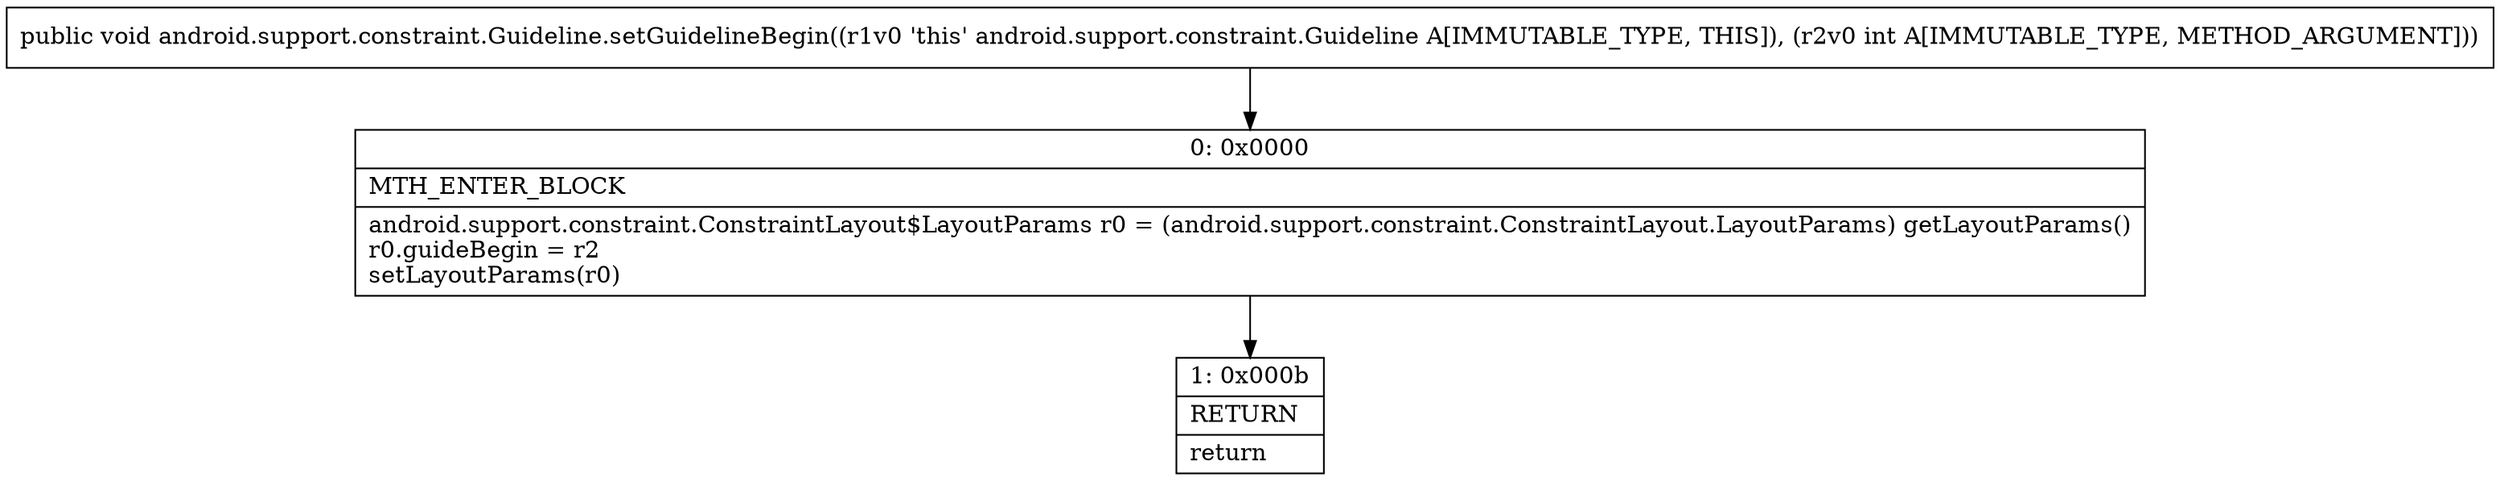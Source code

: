 digraph "CFG forandroid.support.constraint.Guideline.setGuidelineBegin(I)V" {
Node_0 [shape=record,label="{0\:\ 0x0000|MTH_ENTER_BLOCK\l|android.support.constraint.ConstraintLayout$LayoutParams r0 = (android.support.constraint.ConstraintLayout.LayoutParams) getLayoutParams()\lr0.guideBegin = r2\lsetLayoutParams(r0)\l}"];
Node_1 [shape=record,label="{1\:\ 0x000b|RETURN\l|return\l}"];
MethodNode[shape=record,label="{public void android.support.constraint.Guideline.setGuidelineBegin((r1v0 'this' android.support.constraint.Guideline A[IMMUTABLE_TYPE, THIS]), (r2v0 int A[IMMUTABLE_TYPE, METHOD_ARGUMENT])) }"];
MethodNode -> Node_0;
Node_0 -> Node_1;
}

